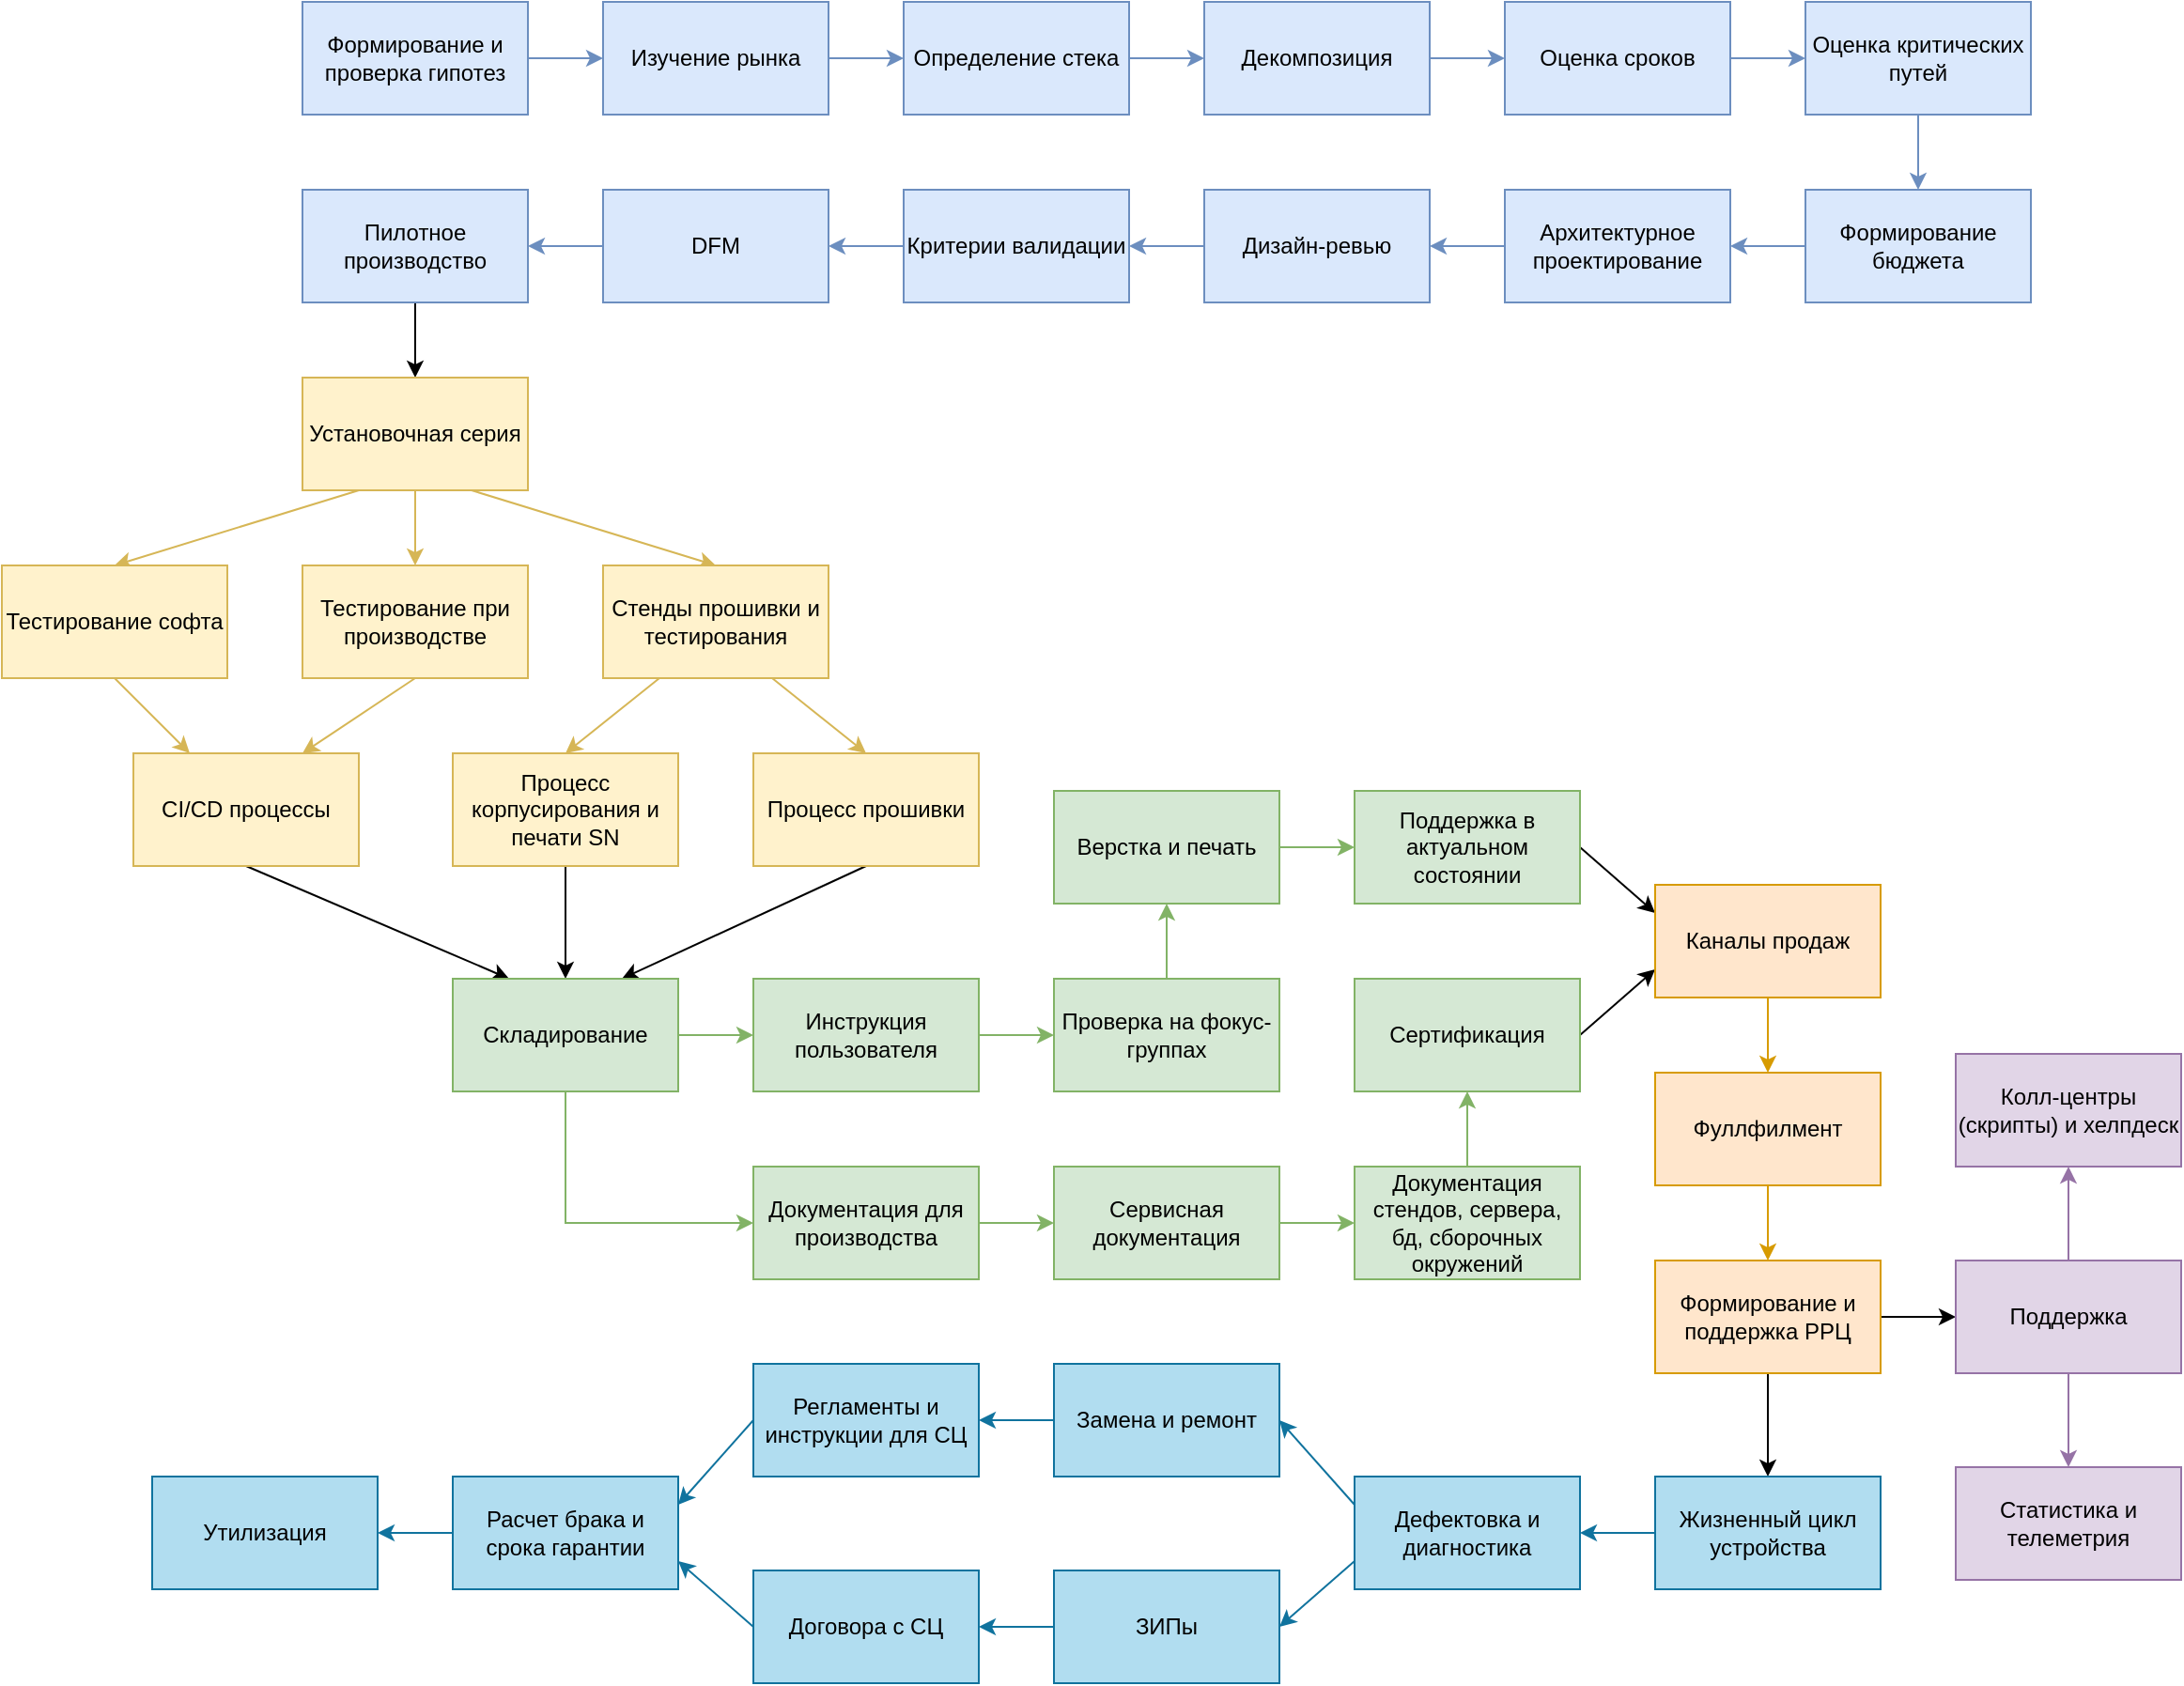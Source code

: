 <mxfile version="23.1.5" type="device">
  <diagram name="Страница — 1" id="-rvB1fvqYq-ooYMApM58">
    <mxGraphModel dx="2420" dy="1008" grid="1" gridSize="10" guides="1" tooltips="1" connect="1" arrows="1" fold="1" page="1" pageScale="1" pageWidth="827" pageHeight="1169" math="0" shadow="0">
      <root>
        <object label="" tag="dsfdf" id="0">
          <mxCell />
        </object>
        <mxCell id="1" parent="0" />
        <mxCell id="AbjM8CAv7qtLpByGkBFY-22" style="edgeStyle=orthogonalEdgeStyle;rounded=0;orthogonalLoop=1;jettySize=auto;html=1;exitX=1;exitY=0.5;exitDx=0;exitDy=0;entryX=0;entryY=0.5;entryDx=0;entryDy=0;fillColor=#dae8fc;strokeColor=#6c8ebf;" parent="1" source="AbjM8CAv7qtLpByGkBFY-3" target="AbjM8CAv7qtLpByGkBFY-4" edge="1">
          <mxGeometry relative="1" as="geometry" />
        </mxCell>
        <mxCell id="AbjM8CAv7qtLpByGkBFY-3" value="Формирование и проверка гипотез" style="rounded=0;whiteSpace=wrap;html=1;fillColor=#dae8fc;strokeColor=#6c8ebf;" parent="1" vertex="1">
          <mxGeometry x="40" y="40" width="120" height="60" as="geometry" />
        </mxCell>
        <mxCell id="AbjM8CAv7qtLpByGkBFY-23" style="edgeStyle=orthogonalEdgeStyle;rounded=0;orthogonalLoop=1;jettySize=auto;html=1;exitX=1;exitY=0.5;exitDx=0;exitDy=0;entryX=0;entryY=0.5;entryDx=0;entryDy=0;fillColor=#dae8fc;strokeColor=#6c8ebf;" parent="1" source="AbjM8CAv7qtLpByGkBFY-4" target="AbjM8CAv7qtLpByGkBFY-5" edge="1">
          <mxGeometry relative="1" as="geometry" />
        </mxCell>
        <mxCell id="AbjM8CAv7qtLpByGkBFY-4" value="Изучение рынка" style="rounded=0;whiteSpace=wrap;html=1;fillColor=#dae8fc;strokeColor=#6c8ebf;" parent="1" vertex="1">
          <mxGeometry x="200" y="40" width="120" height="60" as="geometry" />
        </mxCell>
        <mxCell id="AbjM8CAv7qtLpByGkBFY-24" style="edgeStyle=orthogonalEdgeStyle;rounded=0;orthogonalLoop=1;jettySize=auto;html=1;exitX=1;exitY=0.5;exitDx=0;exitDy=0;entryX=0;entryY=0.5;entryDx=0;entryDy=0;fillColor=#dae8fc;strokeColor=#6c8ebf;" parent="1" source="AbjM8CAv7qtLpByGkBFY-5" target="AbjM8CAv7qtLpByGkBFY-6" edge="1">
          <mxGeometry relative="1" as="geometry" />
        </mxCell>
        <mxCell id="AbjM8CAv7qtLpByGkBFY-5" value="Определение стека" style="rounded=0;whiteSpace=wrap;html=1;fillColor=#dae8fc;strokeColor=#6c8ebf;" parent="1" vertex="1">
          <mxGeometry x="360" y="40" width="120" height="60" as="geometry" />
        </mxCell>
        <mxCell id="AbjM8CAv7qtLpByGkBFY-25" style="edgeStyle=orthogonalEdgeStyle;rounded=0;orthogonalLoop=1;jettySize=auto;html=1;exitX=1;exitY=0.5;exitDx=0;exitDy=0;entryX=0;entryY=0.5;entryDx=0;entryDy=0;fillColor=#dae8fc;strokeColor=#6c8ebf;" parent="1" source="AbjM8CAv7qtLpByGkBFY-6" target="AbjM8CAv7qtLpByGkBFY-7" edge="1">
          <mxGeometry relative="1" as="geometry" />
        </mxCell>
        <mxCell id="AbjM8CAv7qtLpByGkBFY-6" value="Декомпозиция" style="rounded=0;whiteSpace=wrap;html=1;fillColor=#dae8fc;strokeColor=#6c8ebf;" parent="1" vertex="1">
          <mxGeometry x="520" y="40" width="120" height="60" as="geometry" />
        </mxCell>
        <mxCell id="AbjM8CAv7qtLpByGkBFY-26" style="edgeStyle=orthogonalEdgeStyle;rounded=0;orthogonalLoop=1;jettySize=auto;html=1;exitX=1;exitY=0.5;exitDx=0;exitDy=0;entryX=0;entryY=0.5;entryDx=0;entryDy=0;fillColor=#dae8fc;strokeColor=#6c8ebf;" parent="1" source="AbjM8CAv7qtLpByGkBFY-7" target="AbjM8CAv7qtLpByGkBFY-8" edge="1">
          <mxGeometry relative="1" as="geometry" />
        </mxCell>
        <mxCell id="AbjM8CAv7qtLpByGkBFY-7" value="Оценка сроков" style="rounded=0;whiteSpace=wrap;html=1;fillColor=#dae8fc;strokeColor=#6c8ebf;" parent="1" vertex="1">
          <mxGeometry x="680" y="40" width="120" height="60" as="geometry" />
        </mxCell>
        <mxCell id="AbjM8CAv7qtLpByGkBFY-27" style="edgeStyle=orthogonalEdgeStyle;rounded=0;orthogonalLoop=1;jettySize=auto;html=1;exitX=0.5;exitY=1;exitDx=0;exitDy=0;entryX=0.5;entryY=0;entryDx=0;entryDy=0;fillColor=#dae8fc;strokeColor=#6c8ebf;" parent="1" source="AbjM8CAv7qtLpByGkBFY-8" target="AbjM8CAv7qtLpByGkBFY-9" edge="1">
          <mxGeometry relative="1" as="geometry" />
        </mxCell>
        <mxCell id="AbjM8CAv7qtLpByGkBFY-8" value="Оценка критических путей" style="rounded=0;whiteSpace=wrap;html=1;fillColor=#dae8fc;strokeColor=#6c8ebf;" parent="1" vertex="1">
          <mxGeometry x="840" y="40" width="120" height="60" as="geometry" />
        </mxCell>
        <mxCell id="AbjM8CAv7qtLpByGkBFY-28" style="edgeStyle=orthogonalEdgeStyle;rounded=0;orthogonalLoop=1;jettySize=auto;html=1;exitX=0;exitY=0.5;exitDx=0;exitDy=0;entryX=1;entryY=0.5;entryDx=0;entryDy=0;fillColor=#dae8fc;strokeColor=#6c8ebf;" parent="1" source="AbjM8CAv7qtLpByGkBFY-9" target="AbjM8CAv7qtLpByGkBFY-10" edge="1">
          <mxGeometry relative="1" as="geometry" />
        </mxCell>
        <mxCell id="AbjM8CAv7qtLpByGkBFY-9" value="Формирование бюджета" style="rounded=0;whiteSpace=wrap;html=1;fillColor=#dae8fc;strokeColor=#6c8ebf;" parent="1" vertex="1">
          <mxGeometry x="840" y="140" width="120" height="60" as="geometry" />
        </mxCell>
        <mxCell id="AbjM8CAv7qtLpByGkBFY-29" style="edgeStyle=orthogonalEdgeStyle;rounded=0;orthogonalLoop=1;jettySize=auto;html=1;exitX=0;exitY=0.5;exitDx=0;exitDy=0;entryX=1;entryY=0.5;entryDx=0;entryDy=0;fillColor=#dae8fc;strokeColor=#6c8ebf;" parent="1" source="AbjM8CAv7qtLpByGkBFY-10" target="AbjM8CAv7qtLpByGkBFY-11" edge="1">
          <mxGeometry relative="1" as="geometry" />
        </mxCell>
        <mxCell id="AbjM8CAv7qtLpByGkBFY-10" value="Архитектурное проектирование" style="rounded=0;whiteSpace=wrap;html=1;fillColor=#dae8fc;strokeColor=#6c8ebf;" parent="1" vertex="1">
          <mxGeometry x="680" y="140" width="120" height="60" as="geometry" />
        </mxCell>
        <mxCell id="AbjM8CAv7qtLpByGkBFY-30" style="edgeStyle=orthogonalEdgeStyle;rounded=0;orthogonalLoop=1;jettySize=auto;html=1;exitX=0;exitY=0.5;exitDx=0;exitDy=0;entryX=1;entryY=0.5;entryDx=0;entryDy=0;fillColor=#dae8fc;strokeColor=#6c8ebf;" parent="1" source="AbjM8CAv7qtLpByGkBFY-11" target="AbjM8CAv7qtLpByGkBFY-12" edge="1">
          <mxGeometry relative="1" as="geometry" />
        </mxCell>
        <mxCell id="AbjM8CAv7qtLpByGkBFY-11" value="Дизайн-ревью" style="rounded=0;whiteSpace=wrap;html=1;fillColor=#dae8fc;strokeColor=#6c8ebf;" parent="1" vertex="1">
          <mxGeometry x="520" y="140" width="120" height="60" as="geometry" />
        </mxCell>
        <mxCell id="AbjM8CAv7qtLpByGkBFY-31" style="edgeStyle=orthogonalEdgeStyle;rounded=0;orthogonalLoop=1;jettySize=auto;html=1;exitX=0;exitY=0.5;exitDx=0;exitDy=0;entryX=1;entryY=0.5;entryDx=0;entryDy=0;fillColor=#dae8fc;strokeColor=#6c8ebf;" parent="1" source="AbjM8CAv7qtLpByGkBFY-12" target="AbjM8CAv7qtLpByGkBFY-13" edge="1">
          <mxGeometry relative="1" as="geometry" />
        </mxCell>
        <mxCell id="AbjM8CAv7qtLpByGkBFY-12" value="Критерии валидации" style="rounded=0;whiteSpace=wrap;html=1;fillColor=#dae8fc;strokeColor=#6c8ebf;" parent="1" vertex="1">
          <mxGeometry x="360" y="140" width="120" height="60" as="geometry" />
        </mxCell>
        <mxCell id="AbjM8CAv7qtLpByGkBFY-32" style="edgeStyle=orthogonalEdgeStyle;rounded=0;orthogonalLoop=1;jettySize=auto;html=1;exitX=0;exitY=0.5;exitDx=0;exitDy=0;entryX=1;entryY=0.5;entryDx=0;entryDy=0;fillColor=#dae8fc;strokeColor=#6c8ebf;" parent="1" source="AbjM8CAv7qtLpByGkBFY-13" target="AbjM8CAv7qtLpByGkBFY-14" edge="1">
          <mxGeometry relative="1" as="geometry" />
        </mxCell>
        <mxCell id="AbjM8CAv7qtLpByGkBFY-13" value="DFM" style="rounded=0;whiteSpace=wrap;html=1;fillColor=#dae8fc;strokeColor=#6c8ebf;" parent="1" vertex="1">
          <mxGeometry x="200" y="140" width="120" height="60" as="geometry" />
        </mxCell>
        <mxCell id="AbjM8CAv7qtLpByGkBFY-33" style="edgeStyle=orthogonalEdgeStyle;rounded=0;orthogonalLoop=1;jettySize=auto;html=1;exitX=0.5;exitY=1;exitDx=0;exitDy=0;entryX=0.5;entryY=0;entryDx=0;entryDy=0;" parent="1" source="AbjM8CAv7qtLpByGkBFY-14" target="AbjM8CAv7qtLpByGkBFY-15" edge="1">
          <mxGeometry relative="1" as="geometry" />
        </mxCell>
        <mxCell id="AbjM8CAv7qtLpByGkBFY-14" value="Пилотное производство" style="rounded=0;whiteSpace=wrap;html=1;fillColor=#dae8fc;strokeColor=#6c8ebf;" parent="1" vertex="1">
          <mxGeometry x="40" y="140" width="120" height="60" as="geometry" />
        </mxCell>
        <mxCell id="AbjM8CAv7qtLpByGkBFY-34" style="edgeStyle=orthogonalEdgeStyle;rounded=0;orthogonalLoop=1;jettySize=auto;html=1;exitX=0.5;exitY=1;exitDx=0;exitDy=0;entryX=0.5;entryY=0;entryDx=0;entryDy=0;fillColor=#fff2cc;strokeColor=#d6b656;" parent="1" source="AbjM8CAv7qtLpByGkBFY-15" target="AbjM8CAv7qtLpByGkBFY-17" edge="1">
          <mxGeometry relative="1" as="geometry" />
        </mxCell>
        <mxCell id="AbjM8CAv7qtLpByGkBFY-35" style="rounded=0;orthogonalLoop=1;jettySize=auto;html=1;exitX=0.75;exitY=1;exitDx=0;exitDy=0;entryX=0.5;entryY=0;entryDx=0;entryDy=0;fillColor=#fff2cc;strokeColor=#d6b656;" parent="1" source="AbjM8CAv7qtLpByGkBFY-15" target="AbjM8CAv7qtLpByGkBFY-16" edge="1">
          <mxGeometry relative="1" as="geometry" />
        </mxCell>
        <mxCell id="AbjM8CAv7qtLpByGkBFY-36" style="rounded=0;orthogonalLoop=1;jettySize=auto;html=1;exitX=0.25;exitY=1;exitDx=0;exitDy=0;entryX=0.5;entryY=0;entryDx=0;entryDy=0;fillColor=#fff2cc;strokeColor=#d6b656;" parent="1" source="AbjM8CAv7qtLpByGkBFY-15" target="AbjM8CAv7qtLpByGkBFY-18" edge="1">
          <mxGeometry relative="1" as="geometry" />
        </mxCell>
        <mxCell id="AbjM8CAv7qtLpByGkBFY-15" value="Установочная серия" style="rounded=0;whiteSpace=wrap;html=1;fillColor=#fff2cc;strokeColor=#d6b656;" parent="1" vertex="1">
          <mxGeometry x="40" y="240" width="120" height="60" as="geometry" />
        </mxCell>
        <mxCell id="AbjM8CAv7qtLpByGkBFY-39" style="rounded=0;orthogonalLoop=1;jettySize=auto;html=1;exitX=0.25;exitY=1;exitDx=0;exitDy=0;entryX=0.5;entryY=0;entryDx=0;entryDy=0;fillColor=#fff2cc;strokeColor=#d6b656;" parent="1" source="AbjM8CAv7qtLpByGkBFY-16" target="AbjM8CAv7qtLpByGkBFY-20" edge="1">
          <mxGeometry relative="1" as="geometry" />
        </mxCell>
        <mxCell id="AbjM8CAv7qtLpByGkBFY-40" style="rounded=0;orthogonalLoop=1;jettySize=auto;html=1;exitX=0.75;exitY=1;exitDx=0;exitDy=0;entryX=0.5;entryY=0;entryDx=0;entryDy=0;fillColor=#fff2cc;strokeColor=#d6b656;" parent="1" source="AbjM8CAv7qtLpByGkBFY-16" target="AbjM8CAv7qtLpByGkBFY-19" edge="1">
          <mxGeometry relative="1" as="geometry" />
        </mxCell>
        <mxCell id="AbjM8CAv7qtLpByGkBFY-16" value="Стенды прошивки и тестирования" style="rounded=0;whiteSpace=wrap;html=1;fillColor=#fff2cc;strokeColor=#d6b656;" parent="1" vertex="1">
          <mxGeometry x="200" y="340" width="120" height="60" as="geometry" />
        </mxCell>
        <mxCell id="AbjM8CAv7qtLpByGkBFY-38" style="rounded=0;orthogonalLoop=1;jettySize=auto;html=1;exitX=0.5;exitY=1;exitDx=0;exitDy=0;entryX=0.75;entryY=0;entryDx=0;entryDy=0;fillColor=#fff2cc;strokeColor=#d6b656;" parent="1" source="AbjM8CAv7qtLpByGkBFY-17" target="AbjM8CAv7qtLpByGkBFY-21" edge="1">
          <mxGeometry relative="1" as="geometry" />
        </mxCell>
        <mxCell id="AbjM8CAv7qtLpByGkBFY-17" value="Тестирование при производстве" style="rounded=0;whiteSpace=wrap;html=1;fillColor=#fff2cc;strokeColor=#d6b656;" parent="1" vertex="1">
          <mxGeometry x="40" y="340" width="120" height="60" as="geometry" />
        </mxCell>
        <mxCell id="AbjM8CAv7qtLpByGkBFY-37" style="rounded=0;orthogonalLoop=1;jettySize=auto;html=1;exitX=0.5;exitY=1;exitDx=0;exitDy=0;entryX=0.25;entryY=0;entryDx=0;entryDy=0;fillColor=#fff2cc;strokeColor=#d6b656;" parent="1" source="AbjM8CAv7qtLpByGkBFY-18" target="AbjM8CAv7qtLpByGkBFY-21" edge="1">
          <mxGeometry relative="1" as="geometry" />
        </mxCell>
        <mxCell id="AbjM8CAv7qtLpByGkBFY-18" value="Тестирование софта" style="rounded=0;whiteSpace=wrap;html=1;fillColor=#fff2cc;strokeColor=#d6b656;" parent="1" vertex="1">
          <mxGeometry x="-120" y="340" width="120" height="60" as="geometry" />
        </mxCell>
        <mxCell id="AbjM8CAv7qtLpByGkBFY-44" style="rounded=0;orthogonalLoop=1;jettySize=auto;html=1;exitX=0.5;exitY=1;exitDx=0;exitDy=0;entryX=0.75;entryY=0;entryDx=0;entryDy=0;" parent="1" source="AbjM8CAv7qtLpByGkBFY-19" target="AbjM8CAv7qtLpByGkBFY-41" edge="1">
          <mxGeometry relative="1" as="geometry" />
        </mxCell>
        <mxCell id="AbjM8CAv7qtLpByGkBFY-19" value="Процесс прошивки" style="rounded=0;whiteSpace=wrap;html=1;fillColor=#fff2cc;strokeColor=#d6b656;" parent="1" vertex="1">
          <mxGeometry x="280" y="440" width="120" height="60" as="geometry" />
        </mxCell>
        <mxCell id="AbjM8CAv7qtLpByGkBFY-43" style="edgeStyle=orthogonalEdgeStyle;rounded=0;orthogonalLoop=1;jettySize=auto;html=1;exitX=0.5;exitY=1;exitDx=0;exitDy=0;" parent="1" source="AbjM8CAv7qtLpByGkBFY-20" target="AbjM8CAv7qtLpByGkBFY-41" edge="1">
          <mxGeometry relative="1" as="geometry" />
        </mxCell>
        <mxCell id="AbjM8CAv7qtLpByGkBFY-20" value="Процесс корпусирования и печати SN" style="rounded=0;whiteSpace=wrap;html=1;fillColor=#fff2cc;strokeColor=#d6b656;" parent="1" vertex="1">
          <mxGeometry x="120" y="440" width="120" height="60" as="geometry" />
        </mxCell>
        <mxCell id="AbjM8CAv7qtLpByGkBFY-42" style="rounded=0;orthogonalLoop=1;jettySize=auto;html=1;exitX=0.5;exitY=1;exitDx=0;exitDy=0;entryX=0.25;entryY=0;entryDx=0;entryDy=0;" parent="1" source="AbjM8CAv7qtLpByGkBFY-21" target="AbjM8CAv7qtLpByGkBFY-41" edge="1">
          <mxGeometry relative="1" as="geometry" />
        </mxCell>
        <mxCell id="AbjM8CAv7qtLpByGkBFY-21" value="CI/CD процессы" style="rounded=0;whiteSpace=wrap;html=1;fillColor=#fff2cc;strokeColor=#d6b656;" parent="1" vertex="1">
          <mxGeometry x="-50" y="440" width="120" height="60" as="geometry" />
        </mxCell>
        <mxCell id="QKX7OT8OYN0VkF5D6OAT-15" style="edgeStyle=orthogonalEdgeStyle;rounded=0;orthogonalLoop=1;jettySize=auto;html=1;exitX=1;exitY=0.5;exitDx=0;exitDy=0;entryX=0;entryY=0.5;entryDx=0;entryDy=0;fillColor=#d5e8d4;strokeColor=#82b366;" edge="1" parent="1" source="AbjM8CAv7qtLpByGkBFY-41" target="QKX7OT8OYN0VkF5D6OAT-1">
          <mxGeometry relative="1" as="geometry" />
        </mxCell>
        <mxCell id="QKX7OT8OYN0VkF5D6OAT-20" style="edgeStyle=orthogonalEdgeStyle;rounded=0;orthogonalLoop=1;jettySize=auto;html=1;exitX=0.5;exitY=1;exitDx=0;exitDy=0;entryX=0;entryY=0.5;entryDx=0;entryDy=0;fillColor=#d5e8d4;strokeColor=#82b366;" edge="1" parent="1" source="AbjM8CAv7qtLpByGkBFY-41" target="QKX7OT8OYN0VkF5D6OAT-5">
          <mxGeometry relative="1" as="geometry" />
        </mxCell>
        <mxCell id="AbjM8CAv7qtLpByGkBFY-41" value="Складирование" style="rounded=0;whiteSpace=wrap;html=1;fillColor=#d5e8d4;strokeColor=#82b366;" parent="1" vertex="1">
          <mxGeometry x="120" y="560" width="120" height="60" as="geometry" />
        </mxCell>
        <mxCell id="QKX7OT8OYN0VkF5D6OAT-16" style="edgeStyle=orthogonalEdgeStyle;rounded=0;orthogonalLoop=1;jettySize=auto;html=1;exitX=1;exitY=0.5;exitDx=0;exitDy=0;entryX=0;entryY=0.5;entryDx=0;entryDy=0;fillColor=#d5e8d4;strokeColor=#82b366;" edge="1" parent="1" source="QKX7OT8OYN0VkF5D6OAT-1" target="QKX7OT8OYN0VkF5D6OAT-2">
          <mxGeometry relative="1" as="geometry" />
        </mxCell>
        <mxCell id="QKX7OT8OYN0VkF5D6OAT-1" value="Инструкция пользователя" style="rounded=0;whiteSpace=wrap;html=1;fillColor=#d5e8d4;strokeColor=#82b366;" vertex="1" parent="1">
          <mxGeometry x="280" y="560" width="120" height="60" as="geometry" />
        </mxCell>
        <mxCell id="QKX7OT8OYN0VkF5D6OAT-17" style="edgeStyle=orthogonalEdgeStyle;rounded=0;orthogonalLoop=1;jettySize=auto;html=1;exitX=0.5;exitY=0;exitDx=0;exitDy=0;entryX=0.5;entryY=1;entryDx=0;entryDy=0;fillColor=#d5e8d4;strokeColor=#82b366;" edge="1" parent="1" source="QKX7OT8OYN0VkF5D6OAT-2" target="QKX7OT8OYN0VkF5D6OAT-3">
          <mxGeometry relative="1" as="geometry" />
        </mxCell>
        <mxCell id="QKX7OT8OYN0VkF5D6OAT-2" value="Проверка на фокус-группах" style="rounded=0;whiteSpace=wrap;html=1;fillColor=#d5e8d4;strokeColor=#82b366;" vertex="1" parent="1">
          <mxGeometry x="440" y="560" width="120" height="60" as="geometry" />
        </mxCell>
        <mxCell id="QKX7OT8OYN0VkF5D6OAT-18" style="edgeStyle=orthogonalEdgeStyle;rounded=0;orthogonalLoop=1;jettySize=auto;html=1;exitX=1;exitY=0.5;exitDx=0;exitDy=0;entryX=0;entryY=0.5;entryDx=0;entryDy=0;fillColor=#d5e8d4;strokeColor=#82b366;" edge="1" parent="1" source="QKX7OT8OYN0VkF5D6OAT-3" target="QKX7OT8OYN0VkF5D6OAT-4">
          <mxGeometry relative="1" as="geometry" />
        </mxCell>
        <mxCell id="QKX7OT8OYN0VkF5D6OAT-3" value="Верстка и печать" style="rounded=0;whiteSpace=wrap;html=1;fillColor=#d5e8d4;strokeColor=#82b366;" vertex="1" parent="1">
          <mxGeometry x="440" y="460" width="120" height="60" as="geometry" />
        </mxCell>
        <mxCell id="QKX7OT8OYN0VkF5D6OAT-24" style="rounded=0;orthogonalLoop=1;jettySize=auto;html=1;exitX=1;exitY=0.5;exitDx=0;exitDy=0;entryX=0;entryY=0.25;entryDx=0;entryDy=0;" edge="1" parent="1" source="QKX7OT8OYN0VkF5D6OAT-4" target="QKX7OT8OYN0VkF5D6OAT-9">
          <mxGeometry relative="1" as="geometry" />
        </mxCell>
        <mxCell id="QKX7OT8OYN0VkF5D6OAT-4" value="Поддержка в актуальном состоянии" style="rounded=0;whiteSpace=wrap;html=1;fillColor=#d5e8d4;strokeColor=#82b366;" vertex="1" parent="1">
          <mxGeometry x="600" y="460" width="120" height="60" as="geometry" />
        </mxCell>
        <mxCell id="QKX7OT8OYN0VkF5D6OAT-21" style="edgeStyle=orthogonalEdgeStyle;rounded=0;orthogonalLoop=1;jettySize=auto;html=1;exitX=1;exitY=0.5;exitDx=0;exitDy=0;entryX=0;entryY=0.5;entryDx=0;entryDy=0;fillColor=#d5e8d4;strokeColor=#82b366;" edge="1" parent="1" source="QKX7OT8OYN0VkF5D6OAT-5" target="QKX7OT8OYN0VkF5D6OAT-6">
          <mxGeometry relative="1" as="geometry" />
        </mxCell>
        <mxCell id="QKX7OT8OYN0VkF5D6OAT-5" value="Документация для производства" style="rounded=0;whiteSpace=wrap;html=1;fillColor=#d5e8d4;strokeColor=#82b366;" vertex="1" parent="1">
          <mxGeometry x="280" y="660" width="120" height="60" as="geometry" />
        </mxCell>
        <mxCell id="QKX7OT8OYN0VkF5D6OAT-22" style="edgeStyle=orthogonalEdgeStyle;rounded=0;orthogonalLoop=1;jettySize=auto;html=1;exitX=1;exitY=0.5;exitDx=0;exitDy=0;entryX=0;entryY=0.5;entryDx=0;entryDy=0;fillColor=#d5e8d4;strokeColor=#82b366;" edge="1" parent="1" source="QKX7OT8OYN0VkF5D6OAT-6" target="QKX7OT8OYN0VkF5D6OAT-7">
          <mxGeometry relative="1" as="geometry" />
        </mxCell>
        <mxCell id="QKX7OT8OYN0VkF5D6OAT-6" value="Сервисная документация" style="rounded=0;whiteSpace=wrap;html=1;fillColor=#d5e8d4;strokeColor=#82b366;" vertex="1" parent="1">
          <mxGeometry x="440" y="660" width="120" height="60" as="geometry" />
        </mxCell>
        <mxCell id="QKX7OT8OYN0VkF5D6OAT-23" style="edgeStyle=orthogonalEdgeStyle;rounded=0;orthogonalLoop=1;jettySize=auto;html=1;exitX=0.5;exitY=0;exitDx=0;exitDy=0;entryX=0.5;entryY=1;entryDx=0;entryDy=0;fillColor=#d5e8d4;strokeColor=#82b366;" edge="1" parent="1" source="QKX7OT8OYN0VkF5D6OAT-7" target="QKX7OT8OYN0VkF5D6OAT-8">
          <mxGeometry relative="1" as="geometry" />
        </mxCell>
        <mxCell id="QKX7OT8OYN0VkF5D6OAT-7" value="Документация стендов, сервера, бд, сборочных окружений" style="rounded=0;whiteSpace=wrap;html=1;fillColor=#d5e8d4;strokeColor=#82b366;" vertex="1" parent="1">
          <mxGeometry x="600" y="660" width="120" height="60" as="geometry" />
        </mxCell>
        <mxCell id="QKX7OT8OYN0VkF5D6OAT-25" style="rounded=0;orthogonalLoop=1;jettySize=auto;html=1;exitX=1;exitY=0.5;exitDx=0;exitDy=0;entryX=0;entryY=0.75;entryDx=0;entryDy=0;" edge="1" parent="1" source="QKX7OT8OYN0VkF5D6OAT-8" target="QKX7OT8OYN0VkF5D6OAT-9">
          <mxGeometry relative="1" as="geometry" />
        </mxCell>
        <mxCell id="QKX7OT8OYN0VkF5D6OAT-8" value="Сертификация" style="rounded=0;whiteSpace=wrap;html=1;fillColor=#d5e8d4;strokeColor=#82b366;" vertex="1" parent="1">
          <mxGeometry x="600" y="560" width="120" height="60" as="geometry" />
        </mxCell>
        <mxCell id="QKX7OT8OYN0VkF5D6OAT-26" style="edgeStyle=orthogonalEdgeStyle;rounded=0;orthogonalLoop=1;jettySize=auto;html=1;exitX=0.5;exitY=1;exitDx=0;exitDy=0;entryX=0.5;entryY=0;entryDx=0;entryDy=0;fillColor=#ffe6cc;strokeColor=#d79b00;" edge="1" parent="1" source="QKX7OT8OYN0VkF5D6OAT-9" target="QKX7OT8OYN0VkF5D6OAT-10">
          <mxGeometry relative="1" as="geometry" />
        </mxCell>
        <mxCell id="QKX7OT8OYN0VkF5D6OAT-9" value="Каналы продаж" style="rounded=0;whiteSpace=wrap;html=1;fillColor=#ffe6cc;strokeColor=#d79b00;" vertex="1" parent="1">
          <mxGeometry x="760" y="510" width="120" height="60" as="geometry" />
        </mxCell>
        <mxCell id="QKX7OT8OYN0VkF5D6OAT-27" style="edgeStyle=orthogonalEdgeStyle;rounded=0;orthogonalLoop=1;jettySize=auto;html=1;exitX=0.5;exitY=1;exitDx=0;exitDy=0;entryX=0.5;entryY=0;entryDx=0;entryDy=0;fillColor=#ffe6cc;strokeColor=#d79b00;" edge="1" parent="1" source="QKX7OT8OYN0VkF5D6OAT-10" target="QKX7OT8OYN0VkF5D6OAT-11">
          <mxGeometry relative="1" as="geometry" />
        </mxCell>
        <mxCell id="QKX7OT8OYN0VkF5D6OAT-10" value="Фуллфилмент" style="rounded=0;whiteSpace=wrap;html=1;fillColor=#ffe6cc;strokeColor=#d79b00;" vertex="1" parent="1">
          <mxGeometry x="760" y="610" width="120" height="60" as="geometry" />
        </mxCell>
        <mxCell id="QKX7OT8OYN0VkF5D6OAT-28" style="edgeStyle=orthogonalEdgeStyle;rounded=0;orthogonalLoop=1;jettySize=auto;html=1;exitX=1;exitY=0.5;exitDx=0;exitDy=0;entryX=0;entryY=0.5;entryDx=0;entryDy=0;" edge="1" parent="1" source="QKX7OT8OYN0VkF5D6OAT-11" target="QKX7OT8OYN0VkF5D6OAT-12">
          <mxGeometry relative="1" as="geometry" />
        </mxCell>
        <mxCell id="QKX7OT8OYN0VkF5D6OAT-50" style="edgeStyle=orthogonalEdgeStyle;rounded=0;orthogonalLoop=1;jettySize=auto;html=1;exitX=0.5;exitY=1;exitDx=0;exitDy=0;entryX=0.5;entryY=0;entryDx=0;entryDy=0;" edge="1" parent="1" source="QKX7OT8OYN0VkF5D6OAT-11" target="QKX7OT8OYN0VkF5D6OAT-32">
          <mxGeometry relative="1" as="geometry" />
        </mxCell>
        <mxCell id="QKX7OT8OYN0VkF5D6OAT-11" value="Формирование и поддержка РРЦ" style="rounded=0;whiteSpace=wrap;html=1;fillColor=#ffe6cc;strokeColor=#d79b00;" vertex="1" parent="1">
          <mxGeometry x="760" y="710" width="120" height="60" as="geometry" />
        </mxCell>
        <mxCell id="QKX7OT8OYN0VkF5D6OAT-29" style="edgeStyle=orthogonalEdgeStyle;rounded=0;orthogonalLoop=1;jettySize=auto;html=1;exitX=0.5;exitY=0;exitDx=0;exitDy=0;entryX=0.5;entryY=1;entryDx=0;entryDy=0;fillColor=#e1d5e7;strokeColor=#9673a6;" edge="1" parent="1" source="QKX7OT8OYN0VkF5D6OAT-12" target="QKX7OT8OYN0VkF5D6OAT-13">
          <mxGeometry relative="1" as="geometry" />
        </mxCell>
        <mxCell id="QKX7OT8OYN0VkF5D6OAT-30" style="edgeStyle=orthogonalEdgeStyle;rounded=0;orthogonalLoop=1;jettySize=auto;html=1;exitX=0.5;exitY=1;exitDx=0;exitDy=0;entryX=0.5;entryY=0;entryDx=0;entryDy=0;fillColor=#e1d5e7;strokeColor=#9673a6;" edge="1" parent="1" source="QKX7OT8OYN0VkF5D6OAT-12" target="QKX7OT8OYN0VkF5D6OAT-14">
          <mxGeometry relative="1" as="geometry" />
        </mxCell>
        <mxCell id="QKX7OT8OYN0VkF5D6OAT-12" value="Поддержка" style="rounded=0;whiteSpace=wrap;html=1;fillColor=#e1d5e7;strokeColor=#9673a6;" vertex="1" parent="1">
          <mxGeometry x="920" y="710" width="120" height="60" as="geometry" />
        </mxCell>
        <mxCell id="QKX7OT8OYN0VkF5D6OAT-13" value="Колл-центры (скрипты) и хелпдеск" style="rounded=0;whiteSpace=wrap;html=1;fillColor=#e1d5e7;strokeColor=#9673a6;" vertex="1" parent="1">
          <mxGeometry x="920" y="600" width="120" height="60" as="geometry" />
        </mxCell>
        <mxCell id="QKX7OT8OYN0VkF5D6OAT-14" value="Статистика и телеметрия" style="rounded=0;whiteSpace=wrap;html=1;fillColor=#e1d5e7;strokeColor=#9673a6;" vertex="1" parent="1">
          <mxGeometry x="920" y="820" width="120" height="60" as="geometry" />
        </mxCell>
        <mxCell id="QKX7OT8OYN0VkF5D6OAT-36" style="edgeStyle=orthogonalEdgeStyle;rounded=0;orthogonalLoop=1;jettySize=auto;html=1;exitX=0;exitY=0.5;exitDx=0;exitDy=0;fillColor=#b1ddf0;strokeColor=#10739e;" edge="1" parent="1" source="QKX7OT8OYN0VkF5D6OAT-32" target="QKX7OT8OYN0VkF5D6OAT-33">
          <mxGeometry relative="1" as="geometry" />
        </mxCell>
        <mxCell id="QKX7OT8OYN0VkF5D6OAT-32" value="Жизненный цикл устройства" style="rounded=0;whiteSpace=wrap;html=1;fillColor=#b1ddf0;strokeColor=#10739e;" vertex="1" parent="1">
          <mxGeometry x="760" y="825" width="120" height="60" as="geometry" />
        </mxCell>
        <mxCell id="QKX7OT8OYN0VkF5D6OAT-43" style="rounded=0;orthogonalLoop=1;jettySize=auto;html=1;exitX=0;exitY=0.25;exitDx=0;exitDy=0;entryX=1;entryY=0.5;entryDx=0;entryDy=0;fillColor=#b1ddf0;strokeColor=#10739e;" edge="1" parent="1" source="QKX7OT8OYN0VkF5D6OAT-33" target="QKX7OT8OYN0VkF5D6OAT-37">
          <mxGeometry relative="1" as="geometry" />
        </mxCell>
        <mxCell id="QKX7OT8OYN0VkF5D6OAT-44" style="rounded=0;orthogonalLoop=1;jettySize=auto;html=1;exitX=0;exitY=0.75;exitDx=0;exitDy=0;entryX=1;entryY=0.5;entryDx=0;entryDy=0;fillColor=#b1ddf0;strokeColor=#10739e;" edge="1" parent="1" source="QKX7OT8OYN0VkF5D6OAT-33" target="QKX7OT8OYN0VkF5D6OAT-38">
          <mxGeometry relative="1" as="geometry" />
        </mxCell>
        <mxCell id="QKX7OT8OYN0VkF5D6OAT-33" value="Дефектовка и диагностика" style="rounded=0;whiteSpace=wrap;html=1;fillColor=#b1ddf0;strokeColor=#10739e;" vertex="1" parent="1">
          <mxGeometry x="600" y="825" width="120" height="60" as="geometry" />
        </mxCell>
        <mxCell id="QKX7OT8OYN0VkF5D6OAT-45" style="edgeStyle=orthogonalEdgeStyle;rounded=0;orthogonalLoop=1;jettySize=auto;html=1;exitX=0;exitY=0.5;exitDx=0;exitDy=0;entryX=1;entryY=0.5;entryDx=0;entryDy=0;fillColor=#b1ddf0;strokeColor=#10739e;" edge="1" parent="1" source="QKX7OT8OYN0VkF5D6OAT-37" target="QKX7OT8OYN0VkF5D6OAT-39">
          <mxGeometry relative="1" as="geometry" />
        </mxCell>
        <mxCell id="QKX7OT8OYN0VkF5D6OAT-37" value="Замена и ремонт" style="rounded=0;whiteSpace=wrap;html=1;fillColor=#b1ddf0;strokeColor=#10739e;" vertex="1" parent="1">
          <mxGeometry x="440" y="765" width="120" height="60" as="geometry" />
        </mxCell>
        <mxCell id="QKX7OT8OYN0VkF5D6OAT-46" style="edgeStyle=orthogonalEdgeStyle;rounded=0;orthogonalLoop=1;jettySize=auto;html=1;exitX=0;exitY=0.5;exitDx=0;exitDy=0;entryX=1;entryY=0.5;entryDx=0;entryDy=0;fillColor=#b1ddf0;strokeColor=#10739e;" edge="1" parent="1" source="QKX7OT8OYN0VkF5D6OAT-38" target="QKX7OT8OYN0VkF5D6OAT-40">
          <mxGeometry relative="1" as="geometry" />
        </mxCell>
        <mxCell id="QKX7OT8OYN0VkF5D6OAT-38" value="ЗИПы" style="rounded=0;whiteSpace=wrap;html=1;fillColor=#b1ddf0;strokeColor=#10739e;" vertex="1" parent="1">
          <mxGeometry x="440" y="875" width="120" height="60" as="geometry" />
        </mxCell>
        <mxCell id="QKX7OT8OYN0VkF5D6OAT-47" style="rounded=0;orthogonalLoop=1;jettySize=auto;html=1;exitX=0;exitY=0.5;exitDx=0;exitDy=0;entryX=1;entryY=0.25;entryDx=0;entryDy=0;fillColor=#b1ddf0;strokeColor=#10739e;" edge="1" parent="1" source="QKX7OT8OYN0VkF5D6OAT-39" target="QKX7OT8OYN0VkF5D6OAT-41">
          <mxGeometry relative="1" as="geometry" />
        </mxCell>
        <mxCell id="QKX7OT8OYN0VkF5D6OAT-39" value="Регламенты и инструкции для СЦ" style="rounded=0;whiteSpace=wrap;html=1;fillColor=#b1ddf0;strokeColor=#10739e;" vertex="1" parent="1">
          <mxGeometry x="280" y="765" width="120" height="60" as="geometry" />
        </mxCell>
        <mxCell id="QKX7OT8OYN0VkF5D6OAT-48" style="rounded=0;orthogonalLoop=1;jettySize=auto;html=1;exitX=0;exitY=0.5;exitDx=0;exitDy=0;entryX=1;entryY=0.75;entryDx=0;entryDy=0;fillColor=#b1ddf0;strokeColor=#10739e;" edge="1" parent="1" source="QKX7OT8OYN0VkF5D6OAT-40" target="QKX7OT8OYN0VkF5D6OAT-41">
          <mxGeometry relative="1" as="geometry" />
        </mxCell>
        <mxCell id="QKX7OT8OYN0VkF5D6OAT-40" value="Договора с СЦ" style="rounded=0;whiteSpace=wrap;html=1;fillColor=#b1ddf0;strokeColor=#10739e;" vertex="1" parent="1">
          <mxGeometry x="280" y="875" width="120" height="60" as="geometry" />
        </mxCell>
        <mxCell id="QKX7OT8OYN0VkF5D6OAT-49" style="edgeStyle=orthogonalEdgeStyle;rounded=0;orthogonalLoop=1;jettySize=auto;html=1;exitX=0;exitY=0.5;exitDx=0;exitDy=0;entryX=1;entryY=0.5;entryDx=0;entryDy=0;fillColor=#b1ddf0;strokeColor=#10739e;" edge="1" parent="1" source="QKX7OT8OYN0VkF5D6OAT-41" target="QKX7OT8OYN0VkF5D6OAT-42">
          <mxGeometry relative="1" as="geometry" />
        </mxCell>
        <mxCell id="QKX7OT8OYN0VkF5D6OAT-41" value="Расчет брака и срока гарантии" style="rounded=0;whiteSpace=wrap;html=1;fillColor=#b1ddf0;strokeColor=#10739e;" vertex="1" parent="1">
          <mxGeometry x="120" y="825" width="120" height="60" as="geometry" />
        </mxCell>
        <mxCell id="QKX7OT8OYN0VkF5D6OAT-42" value="Утилизация" style="rounded=0;whiteSpace=wrap;html=1;fillColor=#b1ddf0;strokeColor=#10739e;" vertex="1" parent="1">
          <mxGeometry x="-40" y="825" width="120" height="60" as="geometry" />
        </mxCell>
      </root>
    </mxGraphModel>
  </diagram>
</mxfile>
